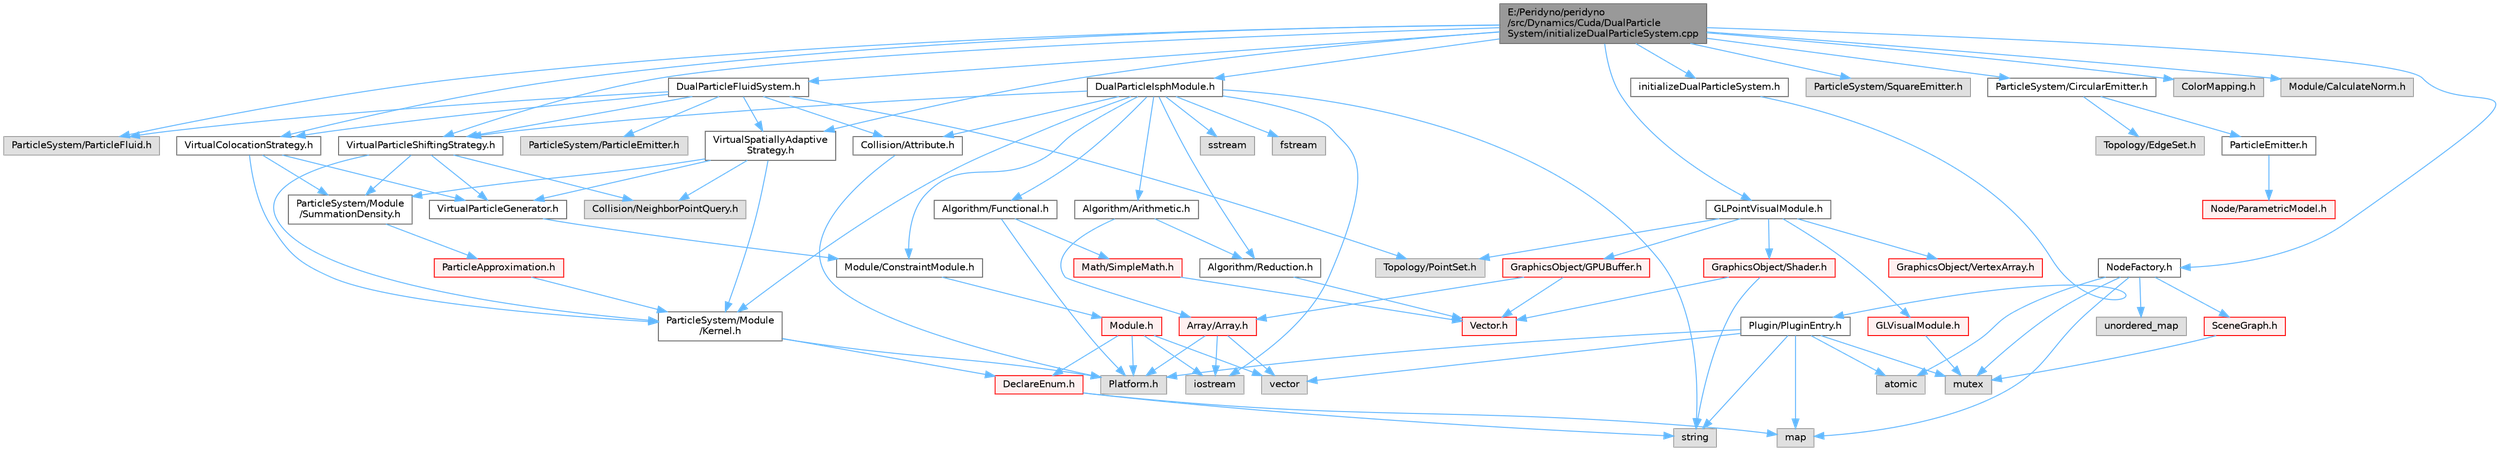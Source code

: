 digraph "E:/Peridyno/peridyno/src/Dynamics/Cuda/DualParticleSystem/initializeDualParticleSystem.cpp"
{
 // LATEX_PDF_SIZE
  bgcolor="transparent";
  edge [fontname=Helvetica,fontsize=10,labelfontname=Helvetica,labelfontsize=10];
  node [fontname=Helvetica,fontsize=10,shape=box,height=0.2,width=0.4];
  Node1 [id="Node000001",label="E:/Peridyno/peridyno\l/src/Dynamics/Cuda/DualParticle\lSystem/initializeDualParticleSystem.cpp",height=0.2,width=0.4,color="gray40", fillcolor="grey60", style="filled", fontcolor="black",tooltip=" "];
  Node1 -> Node2 [id="edge1_Node000001_Node000002",color="steelblue1",style="solid",tooltip=" "];
  Node2 [id="Node000002",label="initializeDualParticleSystem.h",height=0.2,width=0.4,color="grey40", fillcolor="white", style="filled",URL="$initialize_dual_particle_system_8h.html",tooltip=" "];
  Node2 -> Node3 [id="edge2_Node000002_Node000003",color="steelblue1",style="solid",tooltip=" "];
  Node3 [id="Node000003",label="Plugin/PluginEntry.h",height=0.2,width=0.4,color="grey40", fillcolor="white", style="filled",URL="$_plugin_entry_8h.html",tooltip=" "];
  Node3 -> Node4 [id="edge3_Node000003_Node000004",color="steelblue1",style="solid",tooltip=" "];
  Node4 [id="Node000004",label="string",height=0.2,width=0.4,color="grey60", fillcolor="#E0E0E0", style="filled",tooltip=" "];
  Node3 -> Node5 [id="edge4_Node000003_Node000005",color="steelblue1",style="solid",tooltip=" "];
  Node5 [id="Node000005",label="map",height=0.2,width=0.4,color="grey60", fillcolor="#E0E0E0", style="filled",tooltip=" "];
  Node3 -> Node6 [id="edge5_Node000003_Node000006",color="steelblue1",style="solid",tooltip=" "];
  Node6 [id="Node000006",label="vector",height=0.2,width=0.4,color="grey60", fillcolor="#E0E0E0", style="filled",tooltip=" "];
  Node3 -> Node7 [id="edge6_Node000003_Node000007",color="steelblue1",style="solid",tooltip=" "];
  Node7 [id="Node000007",label="atomic",height=0.2,width=0.4,color="grey60", fillcolor="#E0E0E0", style="filled",tooltip=" "];
  Node3 -> Node8 [id="edge7_Node000003_Node000008",color="steelblue1",style="solid",tooltip=" "];
  Node8 [id="Node000008",label="mutex",height=0.2,width=0.4,color="grey60", fillcolor="#E0E0E0", style="filled",tooltip=" "];
  Node3 -> Node9 [id="edge8_Node000003_Node000009",color="steelblue1",style="solid",tooltip=" "];
  Node9 [id="Node000009",label="Platform.h",height=0.2,width=0.4,color="grey60", fillcolor="#E0E0E0", style="filled",tooltip=" "];
  Node1 -> Node10 [id="edge9_Node000001_Node000010",color="steelblue1",style="solid",tooltip=" "];
  Node10 [id="Node000010",label="DualParticleFluidSystem.h",height=0.2,width=0.4,color="grey40", fillcolor="white", style="filled",URL="$_dual_particle_fluid_system_8h.html",tooltip=" "];
  Node10 -> Node11 [id="edge10_Node000010_Node000011",color="steelblue1",style="solid",tooltip=" "];
  Node11 [id="Node000011",label="ParticleSystem/ParticleFluid.h",height=0.2,width=0.4,color="grey60", fillcolor="#E0E0E0", style="filled",tooltip=" "];
  Node10 -> Node12 [id="edge11_Node000010_Node000012",color="steelblue1",style="solid",tooltip=" "];
  Node12 [id="Node000012",label="ParticleSystem/ParticleEmitter.h",height=0.2,width=0.4,color="grey60", fillcolor="#E0E0E0", style="filled",tooltip=" "];
  Node10 -> Node13 [id="edge12_Node000010_Node000013",color="steelblue1",style="solid",tooltip=" "];
  Node13 [id="Node000013",label="Topology/PointSet.h",height=0.2,width=0.4,color="grey60", fillcolor="#E0E0E0", style="filled",tooltip=" "];
  Node10 -> Node14 [id="edge13_Node000010_Node000014",color="steelblue1",style="solid",tooltip=" "];
  Node14 [id="Node000014",label="Collision/Attribute.h",height=0.2,width=0.4,color="grey40", fillcolor="white", style="filled",URL="$_attribute_8h.html",tooltip=" "];
  Node14 -> Node9 [id="edge14_Node000014_Node000009",color="steelblue1",style="solid",tooltip=" "];
  Node10 -> Node15 [id="edge15_Node000010_Node000015",color="steelblue1",style="solid",tooltip=" "];
  Node15 [id="Node000015",label="VirtualSpatiallyAdaptive\lStrategy.h",height=0.2,width=0.4,color="grey40", fillcolor="white", style="filled",URL="$_virtual_spatially_adaptive_strategy_8h.html",tooltip=" "];
  Node15 -> Node16 [id="edge16_Node000015_Node000016",color="steelblue1",style="solid",tooltip=" "];
  Node16 [id="Node000016",label="VirtualParticleGenerator.h",height=0.2,width=0.4,color="grey40", fillcolor="white", style="filled",URL="$_virtual_particle_generator_8h.html",tooltip=" "];
  Node16 -> Node17 [id="edge17_Node000016_Node000017",color="steelblue1",style="solid",tooltip=" "];
  Node17 [id="Node000017",label="Module/ConstraintModule.h",height=0.2,width=0.4,color="grey40", fillcolor="white", style="filled",URL="$_constraint_module_8h.html",tooltip=" "];
  Node17 -> Node18 [id="edge18_Node000017_Node000018",color="steelblue1",style="solid",tooltip=" "];
  Node18 [id="Node000018",label="Module.h",height=0.2,width=0.4,color="red", fillcolor="#FFF0F0", style="filled",URL="$_module_8h.html",tooltip=" "];
  Node18 -> Node9 [id="edge19_Node000018_Node000009",color="steelblue1",style="solid",tooltip=" "];
  Node18 -> Node6 [id="edge20_Node000018_Node000006",color="steelblue1",style="solid",tooltip=" "];
  Node18 -> Node21 [id="edge21_Node000018_Node000021",color="steelblue1",style="solid",tooltip=" "];
  Node21 [id="Node000021",label="iostream",height=0.2,width=0.4,color="grey60", fillcolor="#E0E0E0", style="filled",tooltip=" "];
  Node18 -> Node77 [id="edge22_Node000018_Node000077",color="steelblue1",style="solid",tooltip=" "];
  Node77 [id="Node000077",label="DeclareEnum.h",height=0.2,width=0.4,color="red", fillcolor="#FFF0F0", style="filled",URL="$_declare_enum_8h.html",tooltip=" "];
  Node77 -> Node5 [id="edge23_Node000077_Node000005",color="steelblue1",style="solid",tooltip=" "];
  Node77 -> Node4 [id="edge24_Node000077_Node000004",color="steelblue1",style="solid",tooltip=" "];
  Node15 -> Node98 [id="edge25_Node000015_Node000098",color="steelblue1",style="solid",tooltip=" "];
  Node98 [id="Node000098",label="ParticleSystem/Module\l/Kernel.h",height=0.2,width=0.4,color="grey40", fillcolor="white", style="filled",URL="$_kernel_8h.html",tooltip=" "];
  Node98 -> Node9 [id="edge26_Node000098_Node000009",color="steelblue1",style="solid",tooltip=" "];
  Node98 -> Node77 [id="edge27_Node000098_Node000077",color="steelblue1",style="solid",tooltip=" "];
  Node15 -> Node99 [id="edge28_Node000015_Node000099",color="steelblue1",style="solid",tooltip=" "];
  Node99 [id="Node000099",label="ParticleSystem/Module\l/SummationDensity.h",height=0.2,width=0.4,color="grey40", fillcolor="white", style="filled",URL="$_summation_density_8h.html",tooltip=" "];
  Node99 -> Node100 [id="edge29_Node000099_Node000100",color="steelblue1",style="solid",tooltip=" "];
  Node100 [id="Node000100",label="ParticleApproximation.h",height=0.2,width=0.4,color="red", fillcolor="#FFF0F0", style="filled",URL="$_particle_approximation_8h.html",tooltip=" "];
  Node100 -> Node98 [id="edge30_Node000100_Node000098",color="steelblue1",style="solid",tooltip=" "];
  Node15 -> Node102 [id="edge31_Node000015_Node000102",color="steelblue1",style="solid",tooltip=" "];
  Node102 [id="Node000102",label="Collision/NeighborPointQuery.h",height=0.2,width=0.4,color="grey60", fillcolor="#E0E0E0", style="filled",tooltip=" "];
  Node10 -> Node103 [id="edge32_Node000010_Node000103",color="steelblue1",style="solid",tooltip=" "];
  Node103 [id="Node000103",label="VirtualColocationStrategy.h",height=0.2,width=0.4,color="grey40", fillcolor="white", style="filled",URL="$_virtual_colocation_strategy_8h.html",tooltip=" "];
  Node103 -> Node16 [id="edge33_Node000103_Node000016",color="steelblue1",style="solid",tooltip=" "];
  Node103 -> Node98 [id="edge34_Node000103_Node000098",color="steelblue1",style="solid",tooltip=" "];
  Node103 -> Node99 [id="edge35_Node000103_Node000099",color="steelblue1",style="solid",tooltip=" "];
  Node10 -> Node104 [id="edge36_Node000010_Node000104",color="steelblue1",style="solid",tooltip=" "];
  Node104 [id="Node000104",label="VirtualParticleShiftingStrategy.h",height=0.2,width=0.4,color="grey40", fillcolor="white", style="filled",URL="$_virtual_particle_shifting_strategy_8h.html",tooltip=" "];
  Node104 -> Node16 [id="edge37_Node000104_Node000016",color="steelblue1",style="solid",tooltip=" "];
  Node104 -> Node98 [id="edge38_Node000104_Node000098",color="steelblue1",style="solid",tooltip=" "];
  Node104 -> Node99 [id="edge39_Node000104_Node000099",color="steelblue1",style="solid",tooltip=" "];
  Node104 -> Node102 [id="edge40_Node000104_Node000102",color="steelblue1",style="solid",tooltip=" "];
  Node1 -> Node105 [id="edge41_Node000001_Node000105",color="steelblue1",style="solid",tooltip=" "];
  Node105 [id="Node000105",label="DualParticleIsphModule.h",height=0.2,width=0.4,color="grey40", fillcolor="white", style="filled",URL="$_dual_particle_isph_module_8h.html",tooltip=" "];
  Node105 -> Node17 [id="edge42_Node000105_Node000017",color="steelblue1",style="solid",tooltip=" "];
  Node105 -> Node106 [id="edge43_Node000105_Node000106",color="steelblue1",style="solid",tooltip=" "];
  Node106 [id="Node000106",label="Algorithm/Reduction.h",height=0.2,width=0.4,color="grey40", fillcolor="white", style="filled",URL="$_reduction_8h.html",tooltip=" "];
  Node106 -> Node37 [id="edge44_Node000106_Node000037",color="steelblue1",style="solid",tooltip=" "];
  Node37 [id="Node000037",label="Vector.h",height=0.2,width=0.4,color="red", fillcolor="#FFF0F0", style="filled",URL="$_vector_8h.html",tooltip=" "];
  Node105 -> Node107 [id="edge45_Node000105_Node000107",color="steelblue1",style="solid",tooltip=" "];
  Node107 [id="Node000107",label="Algorithm/Functional.h",height=0.2,width=0.4,color="grey40", fillcolor="white", style="filled",URL="$_functional_8h.html",tooltip=" "];
  Node107 -> Node9 [id="edge46_Node000107_Node000009",color="steelblue1",style="solid",tooltip=" "];
  Node107 -> Node88 [id="edge47_Node000107_Node000088",color="steelblue1",style="solid",tooltip=" "];
  Node88 [id="Node000088",label="Math/SimpleMath.h",height=0.2,width=0.4,color="red", fillcolor="#FFF0F0", style="filled",URL="$_simple_math_8h.html",tooltip=" "];
  Node88 -> Node37 [id="edge48_Node000088_Node000037",color="steelblue1",style="solid",tooltip=" "];
  Node105 -> Node108 [id="edge49_Node000105_Node000108",color="steelblue1",style="solid",tooltip=" "];
  Node108 [id="Node000108",label="Algorithm/Arithmetic.h",height=0.2,width=0.4,color="grey40", fillcolor="white", style="filled",URL="$_arithmetic_8h.html",tooltip=" "];
  Node108 -> Node106 [id="edge50_Node000108_Node000106",color="steelblue1",style="solid",tooltip=" "];
  Node108 -> Node81 [id="edge51_Node000108_Node000081",color="steelblue1",style="solid",tooltip=" "];
  Node81 [id="Node000081",label="Array/Array.h",height=0.2,width=0.4,color="red", fillcolor="#FFF0F0", style="filled",URL="$_array_8h.html",tooltip=" "];
  Node81 -> Node9 [id="edge52_Node000081_Node000009",color="steelblue1",style="solid",tooltip=" "];
  Node81 -> Node6 [id="edge53_Node000081_Node000006",color="steelblue1",style="solid",tooltip=" "];
  Node81 -> Node21 [id="edge54_Node000081_Node000021",color="steelblue1",style="solid",tooltip=" "];
  Node105 -> Node14 [id="edge55_Node000105_Node000014",color="steelblue1",style="solid",tooltip=" "];
  Node105 -> Node104 [id="edge56_Node000105_Node000104",color="steelblue1",style="solid",tooltip=" "];
  Node105 -> Node98 [id="edge57_Node000105_Node000098",color="steelblue1",style="solid",tooltip=" "];
  Node105 -> Node80 [id="edge58_Node000105_Node000080",color="steelblue1",style="solid",tooltip=" "];
  Node80 [id="Node000080",label="sstream",height=0.2,width=0.4,color="grey60", fillcolor="#E0E0E0", style="filled",tooltip=" "];
  Node105 -> Node21 [id="edge59_Node000105_Node000021",color="steelblue1",style="solid",tooltip=" "];
  Node105 -> Node31 [id="edge60_Node000105_Node000031",color="steelblue1",style="solid",tooltip=" "];
  Node31 [id="Node000031",label="fstream",height=0.2,width=0.4,color="grey60", fillcolor="#E0E0E0", style="filled",tooltip=" "];
  Node105 -> Node4 [id="edge61_Node000105_Node000004",color="steelblue1",style="solid",tooltip=" "];
  Node1 -> Node103 [id="edge62_Node000001_Node000103",color="steelblue1",style="solid",tooltip=" "];
  Node1 -> Node104 [id="edge63_Node000001_Node000104",color="steelblue1",style="solid",tooltip=" "];
  Node1 -> Node15 [id="edge64_Node000001_Node000015",color="steelblue1",style="solid",tooltip=" "];
  Node1 -> Node109 [id="edge65_Node000001_Node000109",color="steelblue1",style="solid",tooltip=" "];
  Node109 [id="Node000109",label="ParticleSystem/CircularEmitter.h",height=0.2,width=0.4,color="grey40", fillcolor="white", style="filled",URL="$_circular_emitter_8h.html",tooltip=" "];
  Node109 -> Node110 [id="edge66_Node000109_Node000110",color="steelblue1",style="solid",tooltip=" "];
  Node110 [id="Node000110",label="ParticleEmitter.h",height=0.2,width=0.4,color="grey40", fillcolor="white", style="filled",URL="$_cuda_2_particle_system_2_particle_emitter_8h.html",tooltip=" "];
  Node110 -> Node111 [id="edge67_Node000110_Node000111",color="steelblue1",style="solid",tooltip=" "];
  Node111 [id="Node000111",label="Node/ParametricModel.h",height=0.2,width=0.4,color="red", fillcolor="#FFF0F0", style="filled",URL="$_parametric_model_8h.html",tooltip=" "];
  Node109 -> Node124 [id="edge68_Node000109_Node000124",color="steelblue1",style="solid",tooltip=" "];
  Node124 [id="Node000124",label="Topology/EdgeSet.h",height=0.2,width=0.4,color="grey60", fillcolor="#E0E0E0", style="filled",tooltip=" "];
  Node1 -> Node125 [id="edge69_Node000001_Node000125",color="steelblue1",style="solid",tooltip=" "];
  Node125 [id="Node000125",label="ParticleSystem/SquareEmitter.h",height=0.2,width=0.4,color="grey60", fillcolor="#E0E0E0", style="filled",tooltip=" "];
  Node1 -> Node11 [id="edge70_Node000001_Node000011",color="steelblue1",style="solid",tooltip=" "];
  Node1 -> Node126 [id="edge71_Node000001_Node000126",color="steelblue1",style="solid",tooltip=" "];
  Node126 [id="Node000126",label="GLPointVisualModule.h",height=0.2,width=0.4,color="grey40", fillcolor="white", style="filled",URL="$_g_l_point_visual_module_8h.html",tooltip=" "];
  Node126 -> Node13 [id="edge72_Node000126_Node000013",color="steelblue1",style="solid",tooltip=" "];
  Node126 -> Node127 [id="edge73_Node000126_Node000127",color="steelblue1",style="solid",tooltip=" "];
  Node127 [id="Node000127",label="GLVisualModule.h",height=0.2,width=0.4,color="red", fillcolor="#FFF0F0", style="filled",URL="$_g_l_visual_module_8h.html",tooltip=" "];
  Node127 -> Node8 [id="edge74_Node000127_Node000008",color="steelblue1",style="solid",tooltip=" "];
  Node126 -> Node132 [id="edge75_Node000126_Node000132",color="steelblue1",style="solid",tooltip=" "];
  Node132 [id="Node000132",label="GraphicsObject/GPUBuffer.h",height=0.2,width=0.4,color="red", fillcolor="#FFF0F0", style="filled",URL="$_g_p_u_buffer_8h.html",tooltip=" "];
  Node132 -> Node81 [id="edge76_Node000132_Node000081",color="steelblue1",style="solid",tooltip=" "];
  Node132 -> Node37 [id="edge77_Node000132_Node000037",color="steelblue1",style="solid",tooltip=" "];
  Node126 -> Node135 [id="edge78_Node000126_Node000135",color="steelblue1",style="solid",tooltip=" "];
  Node135 [id="Node000135",label="GraphicsObject/VertexArray.h",height=0.2,width=0.4,color="red", fillcolor="#FFF0F0", style="filled",URL="$_vertex_array_8h.html",tooltip=" "];
  Node126 -> Node136 [id="edge79_Node000126_Node000136",color="steelblue1",style="solid",tooltip=" "];
  Node136 [id="Node000136",label="GraphicsObject/Shader.h",height=0.2,width=0.4,color="red", fillcolor="#FFF0F0", style="filled",URL="$_shader_8h.html",tooltip=" "];
  Node136 -> Node4 [id="edge80_Node000136_Node000004",color="steelblue1",style="solid",tooltip=" "];
  Node136 -> Node37 [id="edge81_Node000136_Node000037",color="steelblue1",style="solid",tooltip=" "];
  Node1 -> Node137 [id="edge82_Node000001_Node000137",color="steelblue1",style="solid",tooltip=" "];
  Node137 [id="Node000137",label="ColorMapping.h",height=0.2,width=0.4,color="grey60", fillcolor="#E0E0E0", style="filled",tooltip=" "];
  Node1 -> Node138 [id="edge83_Node000001_Node000138",color="steelblue1",style="solid",tooltip=" "];
  Node138 [id="Node000138",label="Module/CalculateNorm.h",height=0.2,width=0.4,color="grey60", fillcolor="#E0E0E0", style="filled",tooltip=" "];
  Node1 -> Node139 [id="edge84_Node000001_Node000139",color="steelblue1",style="solid",tooltip=" "];
  Node139 [id="Node000139",label="NodeFactory.h",height=0.2,width=0.4,color="grey40", fillcolor="white", style="filled",URL="$_node_factory_8h.html",tooltip=" "];
  Node139 -> Node7 [id="edge85_Node000139_Node000007",color="steelblue1",style="solid",tooltip=" "];
  Node139 -> Node8 [id="edge86_Node000139_Node000008",color="steelblue1",style="solid",tooltip=" "];
  Node139 -> Node5 [id="edge87_Node000139_Node000005",color="steelblue1",style="solid",tooltip=" "];
  Node139 -> Node140 [id="edge88_Node000139_Node000140",color="steelblue1",style="solid",tooltip=" "];
  Node140 [id="Node000140",label="unordered_map",height=0.2,width=0.4,color="grey60", fillcolor="#E0E0E0", style="filled",tooltip=" "];
  Node139 -> Node141 [id="edge89_Node000139_Node000141",color="steelblue1",style="solid",tooltip=" "];
  Node141 [id="Node000141",label="SceneGraph.h",height=0.2,width=0.4,color="red", fillcolor="#FFF0F0", style="filled",URL="$_scene_graph_8h.html",tooltip=" "];
  Node141 -> Node8 [id="edge90_Node000141_Node000008",color="steelblue1",style="solid",tooltip=" "];
}
